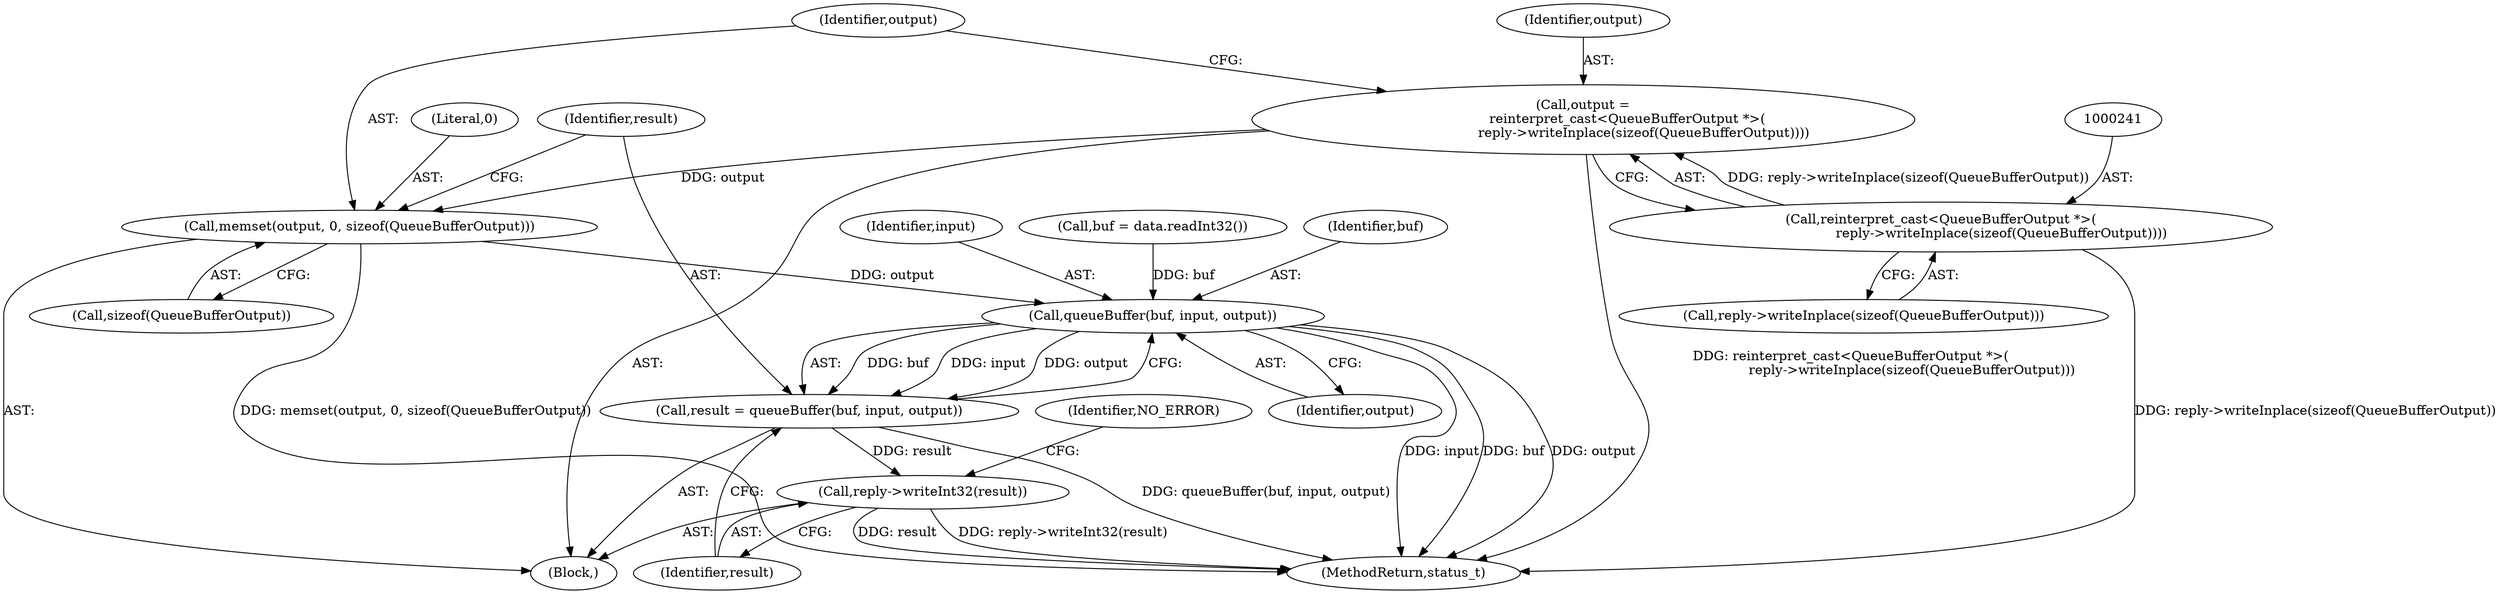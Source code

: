 digraph "0_Android_d06421fd37fbb7fd07002e6738fac3a223cb1a62@API" {
"1000245" [label="(Call,memset(output, 0, sizeof(QueueBufferOutput)))"];
"1000238" [label="(Call,output =\n                     reinterpret_cast<QueueBufferOutput *>(\n                             reply->writeInplace(sizeof(QueueBufferOutput))))"];
"1000240" [label="(Call,reinterpret_cast<QueueBufferOutput *>(\n                             reply->writeInplace(sizeof(QueueBufferOutput))))"];
"1000253" [label="(Call,queueBuffer(buf, input, output))"];
"1000251" [label="(Call,result = queueBuffer(buf, input, output))"];
"1000257" [label="(Call,reply->writeInt32(result))"];
"1000256" [label="(Identifier,output)"];
"1000234" [label="(Call,buf = data.readInt32())"];
"1000228" [label="(Block,)"];
"1000254" [label="(Identifier,buf)"];
"1000240" [label="(Call,reinterpret_cast<QueueBufferOutput *>(\n                             reply->writeInplace(sizeof(QueueBufferOutput))))"];
"1000253" [label="(Call,queueBuffer(buf, input, output))"];
"1000238" [label="(Call,output =\n                     reinterpret_cast<QueueBufferOutput *>(\n                             reply->writeInplace(sizeof(QueueBufferOutput))))"];
"1000378" [label="(MethodReturn,status_t)"];
"1000246" [label="(Identifier,output)"];
"1000252" [label="(Identifier,result)"];
"1000245" [label="(Call,memset(output, 0, sizeof(QueueBufferOutput)))"];
"1000248" [label="(Call,sizeof(QueueBufferOutput))"];
"1000260" [label="(Identifier,NO_ERROR)"];
"1000257" [label="(Call,reply->writeInt32(result))"];
"1000255" [label="(Identifier,input)"];
"1000247" [label="(Literal,0)"];
"1000242" [label="(Call,reply->writeInplace(sizeof(QueueBufferOutput)))"];
"1000239" [label="(Identifier,output)"];
"1000251" [label="(Call,result = queueBuffer(buf, input, output))"];
"1000258" [label="(Identifier,result)"];
"1000245" -> "1000228"  [label="AST: "];
"1000245" -> "1000248"  [label="CFG: "];
"1000246" -> "1000245"  [label="AST: "];
"1000247" -> "1000245"  [label="AST: "];
"1000248" -> "1000245"  [label="AST: "];
"1000252" -> "1000245"  [label="CFG: "];
"1000245" -> "1000378"  [label="DDG: memset(output, 0, sizeof(QueueBufferOutput))"];
"1000238" -> "1000245"  [label="DDG: output"];
"1000245" -> "1000253"  [label="DDG: output"];
"1000238" -> "1000228"  [label="AST: "];
"1000238" -> "1000240"  [label="CFG: "];
"1000239" -> "1000238"  [label="AST: "];
"1000240" -> "1000238"  [label="AST: "];
"1000246" -> "1000238"  [label="CFG: "];
"1000238" -> "1000378"  [label="DDG: reinterpret_cast<QueueBufferOutput *>(\n                             reply->writeInplace(sizeof(QueueBufferOutput)))"];
"1000240" -> "1000238"  [label="DDG: reply->writeInplace(sizeof(QueueBufferOutput))"];
"1000240" -> "1000242"  [label="CFG: "];
"1000241" -> "1000240"  [label="AST: "];
"1000242" -> "1000240"  [label="AST: "];
"1000240" -> "1000378"  [label="DDG: reply->writeInplace(sizeof(QueueBufferOutput))"];
"1000253" -> "1000251"  [label="AST: "];
"1000253" -> "1000256"  [label="CFG: "];
"1000254" -> "1000253"  [label="AST: "];
"1000255" -> "1000253"  [label="AST: "];
"1000256" -> "1000253"  [label="AST: "];
"1000251" -> "1000253"  [label="CFG: "];
"1000253" -> "1000378"  [label="DDG: input"];
"1000253" -> "1000378"  [label="DDG: buf"];
"1000253" -> "1000378"  [label="DDG: output"];
"1000253" -> "1000251"  [label="DDG: buf"];
"1000253" -> "1000251"  [label="DDG: input"];
"1000253" -> "1000251"  [label="DDG: output"];
"1000234" -> "1000253"  [label="DDG: buf"];
"1000251" -> "1000228"  [label="AST: "];
"1000252" -> "1000251"  [label="AST: "];
"1000258" -> "1000251"  [label="CFG: "];
"1000251" -> "1000378"  [label="DDG: queueBuffer(buf, input, output)"];
"1000251" -> "1000257"  [label="DDG: result"];
"1000257" -> "1000228"  [label="AST: "];
"1000257" -> "1000258"  [label="CFG: "];
"1000258" -> "1000257"  [label="AST: "];
"1000260" -> "1000257"  [label="CFG: "];
"1000257" -> "1000378"  [label="DDG: result"];
"1000257" -> "1000378"  [label="DDG: reply->writeInt32(result)"];
}

